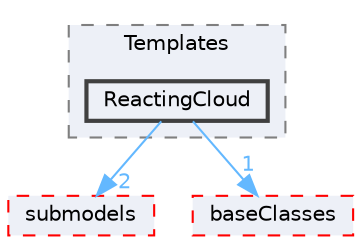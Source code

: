 digraph "src/lagrangian/intermediate/clouds/Templates/ReactingCloud"
{
 // LATEX_PDF_SIZE
  bgcolor="transparent";
  edge [fontname=Helvetica,fontsize=10,labelfontname=Helvetica,labelfontsize=10];
  node [fontname=Helvetica,fontsize=10,shape=box,height=0.2,width=0.4];
  compound=true
  subgraph clusterdir_f332ac72f0d3698ba18c2dc3cab43221 {
    graph [ bgcolor="#edf0f7", pencolor="grey50", label="Templates", fontname=Helvetica,fontsize=10 style="filled,dashed", URL="dir_f332ac72f0d3698ba18c2dc3cab43221.html",tooltip=""]
  dir_10fbde5bdcb05daa6c7e2d43c04b094a [label="ReactingCloud", fillcolor="#edf0f7", color="grey25", style="filled,bold", URL="dir_10fbde5bdcb05daa6c7e2d43c04b094a.html",tooltip=""];
  }
  dir_825de5f87f0ef3ae7d76ccd6a5458244 [label="submodels", fillcolor="#edf0f7", color="red", style="filled,dashed", URL="dir_825de5f87f0ef3ae7d76ccd6a5458244.html",tooltip=""];
  dir_8406eabe9caa8508b9c075038a008bd7 [label="baseClasses", fillcolor="#edf0f7", color="red", style="filled,dashed", URL="dir_8406eabe9caa8508b9c075038a008bd7.html",tooltip=""];
  dir_10fbde5bdcb05daa6c7e2d43c04b094a->dir_825de5f87f0ef3ae7d76ccd6a5458244 [headlabel="2", labeldistance=1.5 headhref="dir_003211_003801.html" href="dir_003211_003801.html" color="steelblue1" fontcolor="steelblue1"];
  dir_10fbde5bdcb05daa6c7e2d43c04b094a->dir_8406eabe9caa8508b9c075038a008bd7 [headlabel="1", labeldistance=1.5 headhref="dir_003211_000200.html" href="dir_003211_000200.html" color="steelblue1" fontcolor="steelblue1"];
}
